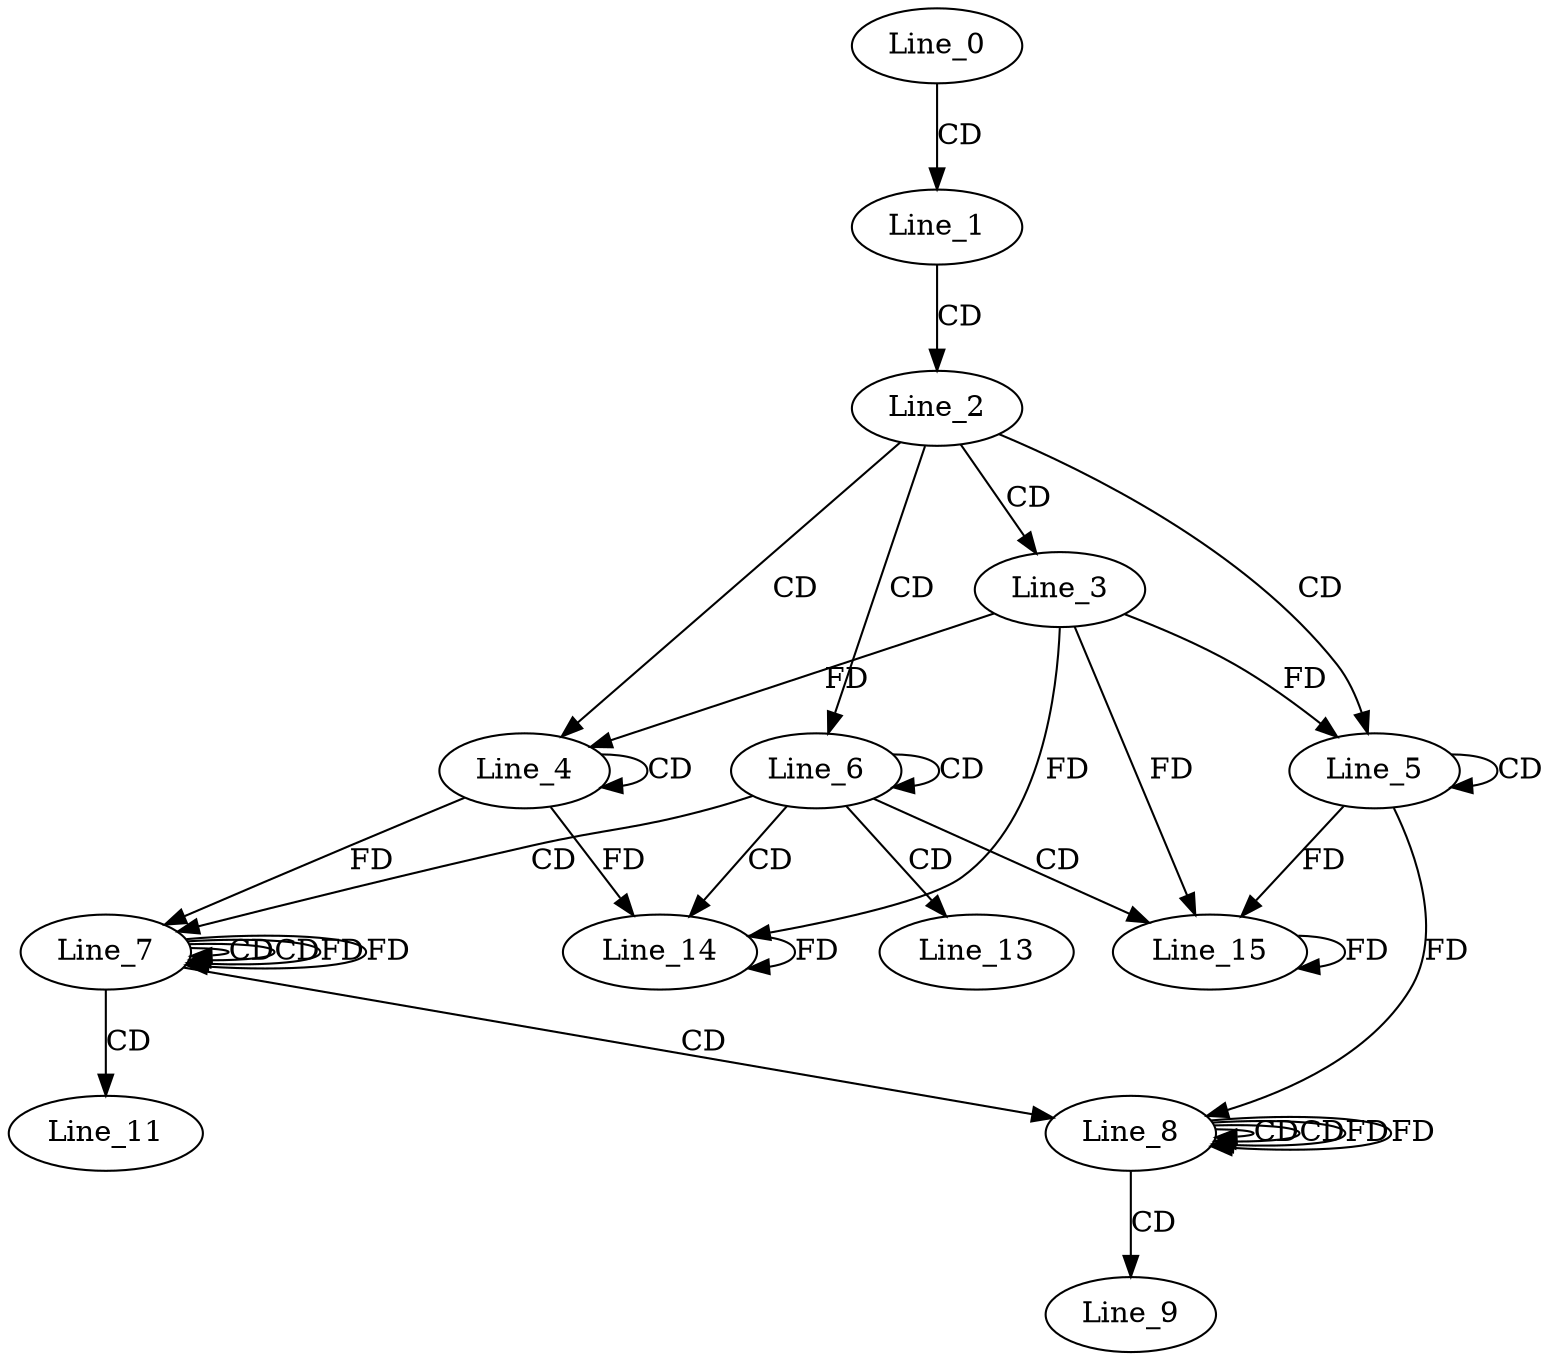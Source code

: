 digraph G {
  Line_0;
  Line_1;
  Line_2;
  Line_3;
  Line_4;
  Line_4;
  Line_5;
  Line_5;
  Line_6;
  Line_7;
  Line_7;
  Line_7;
  Line_8;
  Line_8;
  Line_8;
  Line_9;
  Line_11;
  Line_13;
  Line_14;
  Line_14;
  Line_15;
  Line_15;
  Line_0 -> Line_1 [ label="CD" ];
  Line_1 -> Line_2 [ label="CD" ];
  Line_2 -> Line_3 [ label="CD" ];
  Line_2 -> Line_4 [ label="CD" ];
  Line_4 -> Line_4 [ label="CD" ];
  Line_3 -> Line_4 [ label="FD" ];
  Line_2 -> Line_5 [ label="CD" ];
  Line_5 -> Line_5 [ label="CD" ];
  Line_3 -> Line_5 [ label="FD" ];
  Line_2 -> Line_6 [ label="CD" ];
  Line_6 -> Line_6 [ label="CD" ];
  Line_6 -> Line_7 [ label="CD" ];
  Line_7 -> Line_7 [ label="CD" ];
  Line_4 -> Line_7 [ label="FD" ];
  Line_7 -> Line_7 [ label="CD" ];
  Line_7 -> Line_7 [ label="FD" ];
  Line_7 -> Line_8 [ label="CD" ];
  Line_8 -> Line_8 [ label="CD" ];
  Line_5 -> Line_8 [ label="FD" ];
  Line_8 -> Line_8 [ label="CD" ];
  Line_8 -> Line_8 [ label="FD" ];
  Line_8 -> Line_9 [ label="CD" ];
  Line_7 -> Line_11 [ label="CD" ];
  Line_6 -> Line_13 [ label="CD" ];
  Line_6 -> Line_14 [ label="CD" ];
  Line_14 -> Line_14 [ label="FD" ];
  Line_4 -> Line_14 [ label="FD" ];
  Line_3 -> Line_14 [ label="FD" ];
  Line_6 -> Line_15 [ label="CD" ];
  Line_15 -> Line_15 [ label="FD" ];
  Line_5 -> Line_15 [ label="FD" ];
  Line_3 -> Line_15 [ label="FD" ];
  Line_7 -> Line_7 [ label="FD" ];
  Line_8 -> Line_8 [ label="FD" ];
}
